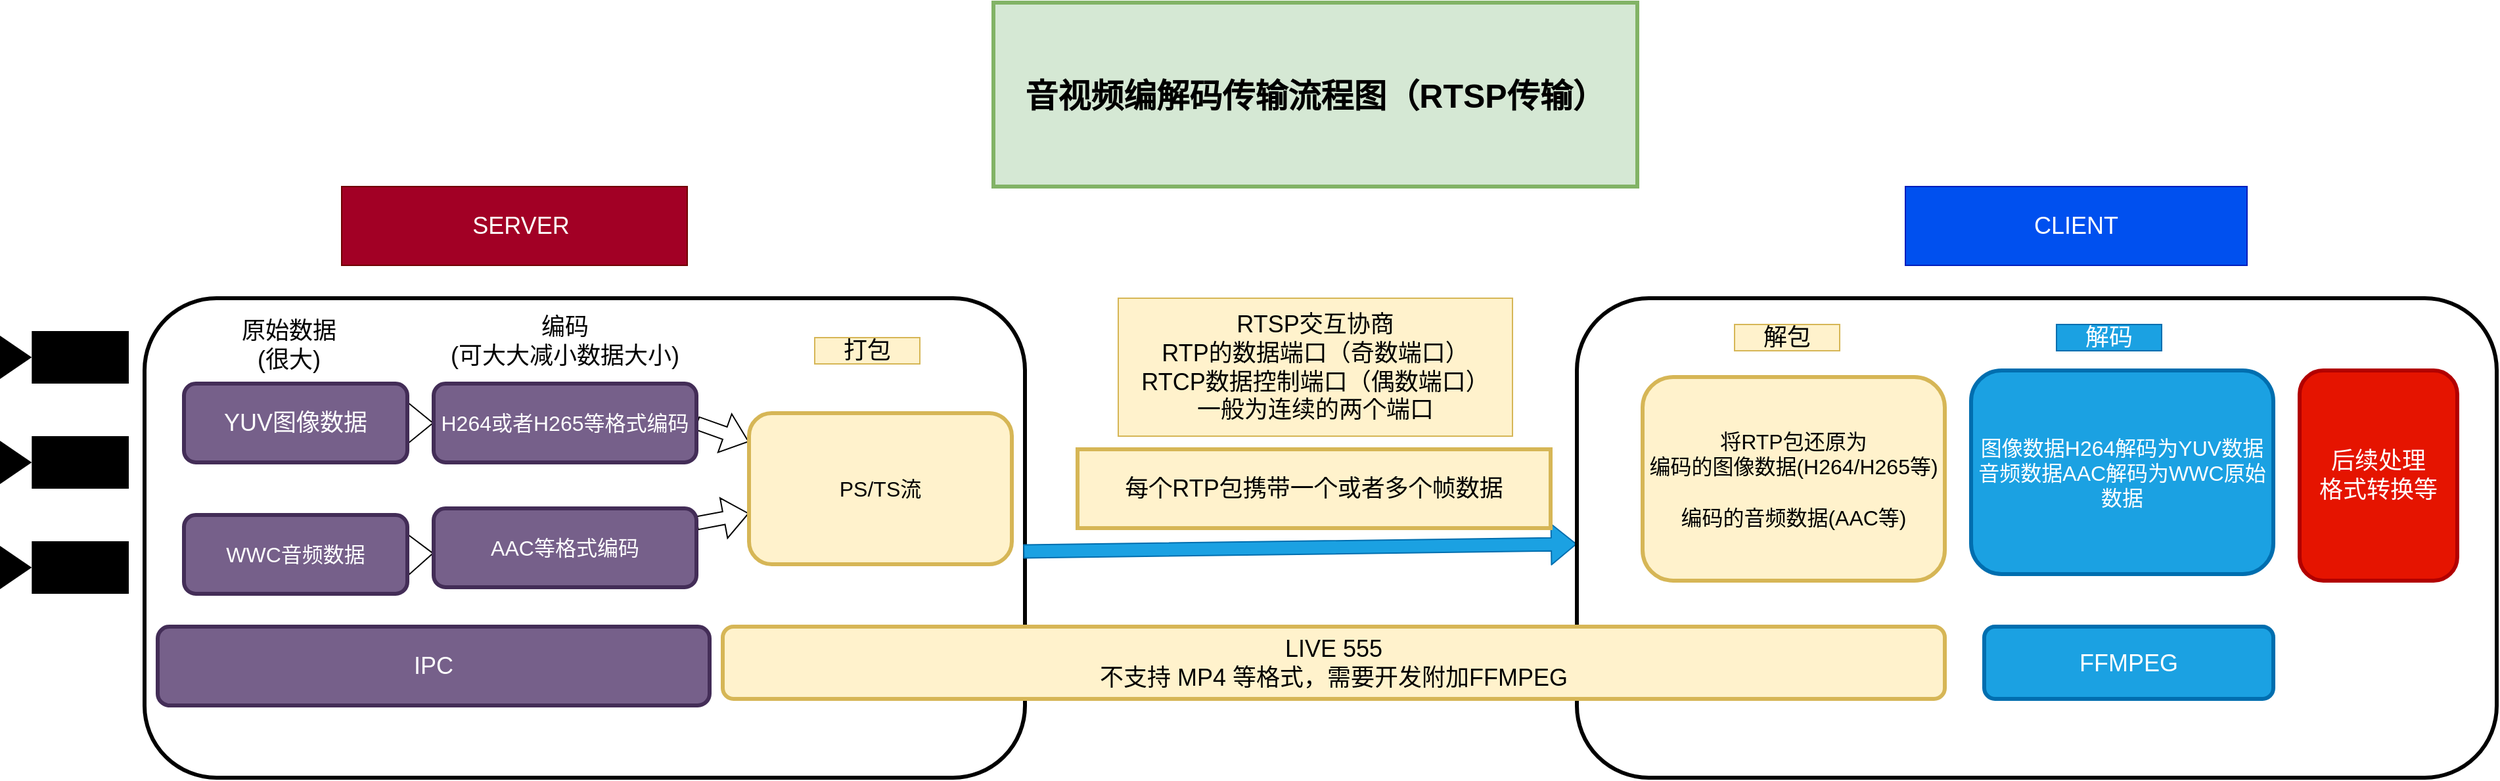 <mxfile version="15.1.2" type="github">
  <diagram id="PSfZSLlQDoP36kE74XVU" name="Page-1">
    <mxGraphModel dx="2889" dy="1112" grid="1" gridSize="10" guides="1" tooltips="1" connect="1" arrows="1" fold="1" page="1" pageScale="1" pageWidth="827" pageHeight="1169" math="0" shadow="0">
      <root>
        <mxCell id="0" />
        <mxCell id="1" parent="0" />
        <mxCell id="QF4vBQPAdgZfjIRWzR2f-1" value="&lt;div&gt;&amp;nbsp; SERVER&lt;/div&gt;" style="rounded=0;whiteSpace=wrap;html=1;fontSize=18;fillColor=#a20025;strokeColor=#6F0000;fontColor=#ffffff;" vertex="1" parent="1">
          <mxGeometry x="-460" y="250" width="263" height="60" as="geometry" />
        </mxCell>
        <mxCell id="QF4vBQPAdgZfjIRWzR2f-2" value="CLIENT" style="rounded=0;whiteSpace=wrap;html=1;fontSize=18;fillColor=#0050ef;strokeColor=#001DBC;fontColor=#ffffff;" vertex="1" parent="1">
          <mxGeometry x="730" y="250" width="260" height="60" as="geometry" />
        </mxCell>
        <mxCell id="QF4vBQPAdgZfjIRWzR2f-3" value="&lt;div style=&quot;font-size: 25px;&quot;&gt;音视频编解码传输流程图（RTSP传输）&lt;/div&gt;" style="rounded=0;whiteSpace=wrap;html=1;fillColor=#d5e8d4;strokeColor=#82b366;strokeWidth=3;fontSize=25;fontStyle=1;horizontal=1;verticalAlign=middle;" vertex="1" parent="1">
          <mxGeometry x="36" y="110" width="490" height="140" as="geometry" />
        </mxCell>
        <mxCell id="QF4vBQPAdgZfjIRWzR2f-4" value="" style="rounded=1;whiteSpace=wrap;html=1;fontSize=18;strokeWidth=3;" vertex="1" parent="1">
          <mxGeometry x="-610" y="335" width="670" height="365" as="geometry" />
        </mxCell>
        <mxCell id="QF4vBQPAdgZfjIRWzR2f-25" style="edgeStyle=none;shape=flexArrow;rounded=0;orthogonalLoop=1;jettySize=auto;html=1;exitX=1;exitY=0.5;exitDx=0;exitDy=0;entryX=0;entryY=0.5;entryDx=0;entryDy=0;fontSize=16;" edge="1" parent="1" source="QF4vBQPAdgZfjIRWzR2f-5" target="QF4vBQPAdgZfjIRWzR2f-21">
          <mxGeometry relative="1" as="geometry" />
        </mxCell>
        <mxCell id="QF4vBQPAdgZfjIRWzR2f-5" value="YUV图像数据" style="rounded=1;whiteSpace=wrap;html=1;fontSize=18;strokeWidth=3;fillColor=#76608a;strokeColor=#432D57;fontColor=#ffffff;" vertex="1" parent="1">
          <mxGeometry x="-580" y="400" width="170" height="60" as="geometry" />
        </mxCell>
        <mxCell id="QF4vBQPAdgZfjIRWzR2f-26" style="edgeStyle=none;shape=flexArrow;rounded=0;orthogonalLoop=1;jettySize=auto;html=1;exitX=1;exitY=0.5;exitDx=0;exitDy=0;fontSize=16;" edge="1" parent="1" source="QF4vBQPAdgZfjIRWzR2f-6" target="QF4vBQPAdgZfjIRWzR2f-23">
          <mxGeometry relative="1" as="geometry" />
        </mxCell>
        <mxCell id="QF4vBQPAdgZfjIRWzR2f-6" value="WWC音频数据" style="rounded=1;whiteSpace=wrap;html=1;fontSize=16;strokeWidth=3;fillColor=#76608a;strokeColor=#432D57;fontColor=#ffffff;" vertex="1" parent="1">
          <mxGeometry x="-580" y="500" width="170" height="60" as="geometry" />
        </mxCell>
        <mxCell id="QF4vBQPAdgZfjIRWzR2f-8" value="" style="shape=mxgraph.signs.tech.video_camera;html=1;pointerEvents=1;fillColor=#000000;strokeColor=none;verticalLabelPosition=bottom;verticalAlign=top;align=center;fontSize=16;rotation=-180;" vertex="1" parent="1">
          <mxGeometry x="-720" y="520" width="98" height="40" as="geometry" />
        </mxCell>
        <mxCell id="QF4vBQPAdgZfjIRWzR2f-9" value="" style="shape=mxgraph.signs.tech.video_camera;html=1;pointerEvents=1;fillColor=#000000;strokeColor=none;verticalLabelPosition=bottom;verticalAlign=top;align=center;fontSize=16;rotation=-180;" vertex="1" parent="1">
          <mxGeometry x="-720" y="440" width="98" height="40" as="geometry" />
        </mxCell>
        <mxCell id="QF4vBQPAdgZfjIRWzR2f-10" value="" style="shape=mxgraph.signs.tech.video_camera;html=1;pointerEvents=1;fillColor=#000000;strokeColor=none;verticalLabelPosition=bottom;verticalAlign=top;align=center;fontSize=16;rotation=-180;" vertex="1" parent="1">
          <mxGeometry x="-720" y="360" width="98" height="40" as="geometry" />
        </mxCell>
        <mxCell id="QF4vBQPAdgZfjIRWzR2f-33" style="edgeStyle=none;shape=flexArrow;rounded=0;orthogonalLoop=1;jettySize=auto;html=1;exitX=1;exitY=0.5;exitDx=0;exitDy=0;fontSize=18;" edge="1" parent="1" source="QF4vBQPAdgZfjIRWzR2f-21" target="QF4vBQPAdgZfjIRWzR2f-27">
          <mxGeometry relative="1" as="geometry" />
        </mxCell>
        <mxCell id="QF4vBQPAdgZfjIRWzR2f-21" value="H264或者H265等格式编码" style="rounded=1;whiteSpace=wrap;html=1;fontSize=16;strokeWidth=3;fillColor=#76608a;strokeColor=#432D57;fontColor=#ffffff;" vertex="1" parent="1">
          <mxGeometry x="-390" y="400" width="200" height="60" as="geometry" />
        </mxCell>
        <mxCell id="QF4vBQPAdgZfjIRWzR2f-32" value="" style="edgeStyle=none;shape=flexArrow;rounded=0;orthogonalLoop=1;jettySize=auto;html=1;fontSize=18;" edge="1" parent="1" source="QF4vBQPAdgZfjIRWzR2f-23" target="QF4vBQPAdgZfjIRWzR2f-27">
          <mxGeometry relative="1" as="geometry" />
        </mxCell>
        <mxCell id="QF4vBQPAdgZfjIRWzR2f-23" value="AAC等格式编码" style="rounded=1;whiteSpace=wrap;html=1;fontSize=16;strokeWidth=3;fillColor=#76608a;strokeColor=#432D57;fontColor=#ffffff;" vertex="1" parent="1">
          <mxGeometry x="-390" y="495" width="200" height="60" as="geometry" />
        </mxCell>
        <mxCell id="QF4vBQPAdgZfjIRWzR2f-27" value="&lt;div&gt;&lt;br&gt;&lt;/div&gt;&lt;div&gt;PS/TS流&lt;/div&gt;&lt;div&gt;&lt;br&gt;&lt;/div&gt;" style="rounded=1;whiteSpace=wrap;html=1;fontSize=16;strokeWidth=3;fillColor=#fff2cc;strokeColor=#d6b656;" vertex="1" parent="1">
          <mxGeometry x="-150" y="422.5" width="200" height="115" as="geometry" />
        </mxCell>
        <mxCell id="QF4vBQPAdgZfjIRWzR2f-29" value="&lt;div&gt;原始数据&lt;/div&gt;&lt;div&gt;(很大)&lt;br&gt;&lt;/div&gt;" style="text;html=1;strokeColor=none;fillColor=none;align=center;verticalAlign=middle;whiteSpace=wrap;rounded=0;fontSize=18;" vertex="1" parent="1">
          <mxGeometry x="-540" y="357.5" width="80" height="27.5" as="geometry" />
        </mxCell>
        <mxCell id="QF4vBQPAdgZfjIRWzR2f-30" value="&lt;div&gt;编码&lt;/div&gt;&lt;div&gt;(可大大减小数据大小)&lt;/div&gt;" style="text;html=1;strokeColor=none;fillColor=none;align=center;verticalAlign=middle;whiteSpace=wrap;rounded=0;fontSize=18;" vertex="1" parent="1">
          <mxGeometry x="-410" y="345" width="240" height="45" as="geometry" />
        </mxCell>
        <mxCell id="QF4vBQPAdgZfjIRWzR2f-31" value="打包" style="text;html=1;strokeColor=#d6b656;fillColor=#fff2cc;align=center;verticalAlign=middle;whiteSpace=wrap;rounded=0;fontSize=18;" vertex="1" parent="1">
          <mxGeometry x="-100" y="365" width="80" height="20" as="geometry" />
        </mxCell>
        <mxCell id="QF4vBQPAdgZfjIRWzR2f-34" value="" style="shape=flexArrow;endArrow=classic;html=1;fontSize=18;exitX=0.998;exitY=0.528;exitDx=0;exitDy=0;exitPerimeter=0;fillColor=#1ba1e2;strokeColor=#006EAF;" edge="1" parent="1" source="QF4vBQPAdgZfjIRWzR2f-4" target="QF4vBQPAdgZfjIRWzR2f-35">
          <mxGeometry width="50" height="50" relative="1" as="geometry">
            <mxPoint x="330" y="590" as="sourcePoint" />
            <mxPoint x="380" y="540" as="targetPoint" />
          </mxGeometry>
        </mxCell>
        <mxCell id="QF4vBQPAdgZfjIRWzR2f-35" value="" style="rounded=1;whiteSpace=wrap;html=1;fontSize=18;strokeWidth=3;" vertex="1" parent="1">
          <mxGeometry x="480" y="335" width="700" height="365" as="geometry" />
        </mxCell>
        <mxCell id="QF4vBQPAdgZfjIRWzR2f-36" value="&lt;div&gt;RTSP交互协商&lt;/div&gt;&lt;div&gt;RTP的数据端口（奇数端口）&lt;/div&gt;&lt;div&gt;RTCP数据控制端口（偶数端口）&lt;/div&gt;&lt;div&gt;一般为连续的两个端口&lt;br&gt;&lt;/div&gt;" style="text;html=1;strokeColor=#d6b656;fillColor=#fff2cc;align=center;verticalAlign=middle;whiteSpace=wrap;rounded=0;fontSize=18;" vertex="1" parent="1">
          <mxGeometry x="131" y="335" width="300" height="105" as="geometry" />
        </mxCell>
        <mxCell id="QF4vBQPAdgZfjIRWzR2f-38" value="&lt;div&gt;LIVE 555&lt;/div&gt;&lt;div&gt;不支持 MP4 等格式，需要开发附加FFMPEG&lt;/div&gt;" style="rounded=1;whiteSpace=wrap;html=1;fontSize=18;strokeWidth=3;fillColor=#fff2cc;strokeColor=#d6b656;" vertex="1" parent="1">
          <mxGeometry x="-170" y="585" width="930" height="55" as="geometry" />
        </mxCell>
        <mxCell id="QF4vBQPAdgZfjIRWzR2f-39" value="&lt;div&gt;将RTP包还原为&lt;/div&gt;&lt;div&gt;编码的图像数据(H264/H265等)&lt;/div&gt;&lt;div&gt;&lt;br&gt;&lt;/div&gt;&lt;div&gt;编码的音频数据(AAC等)&lt;br&gt;&lt;/div&gt;" style="rounded=1;whiteSpace=wrap;html=1;fontSize=16;strokeWidth=3;fillColor=#fff2cc;strokeColor=#d6b656;" vertex="1" parent="1">
          <mxGeometry x="530" y="395" width="230" height="155" as="geometry" />
        </mxCell>
        <mxCell id="QF4vBQPAdgZfjIRWzR2f-40" value="解包" style="text;html=1;strokeColor=#d6b656;fillColor=#fff2cc;align=center;verticalAlign=middle;whiteSpace=wrap;rounded=0;fontSize=18;" vertex="1" parent="1">
          <mxGeometry x="600" y="355" width="80" height="20" as="geometry" />
        </mxCell>
        <mxCell id="QF4vBQPAdgZfjIRWzR2f-42" value="每个RTP包携带一个或者多个帧数据" style="rounded=0;whiteSpace=wrap;html=1;fontSize=18;strokeWidth=3;fillColor=#fff2cc;strokeColor=#d6b656;" vertex="1" parent="1">
          <mxGeometry x="100" y="450" width="360" height="60" as="geometry" />
        </mxCell>
        <mxCell id="QF4vBQPAdgZfjIRWzR2f-44" value="解码" style="text;html=1;align=center;verticalAlign=middle;whiteSpace=wrap;rounded=0;fontSize=18;fillColor=#1ba1e2;strokeColor=#006EAF;fontColor=#ffffff;" vertex="1" parent="1">
          <mxGeometry x="845" y="355" width="80" height="20" as="geometry" />
        </mxCell>
        <mxCell id="QF4vBQPAdgZfjIRWzR2f-45" value="FFMPEG" style="rounded=1;whiteSpace=wrap;html=1;fontSize=18;strokeWidth=3;fillColor=#1ba1e2;strokeColor=#006EAF;fontColor=#ffffff;" vertex="1" parent="1">
          <mxGeometry x="790" y="585" width="220" height="55" as="geometry" />
        </mxCell>
        <mxCell id="QF4vBQPAdgZfjIRWzR2f-46" value="&lt;div&gt;图像数据H264解码为YUV数据&lt;/div&gt;&lt;div&gt;音频数据AAC解码为WWC原始数据&lt;br&gt;&lt;/div&gt;" style="rounded=1;whiteSpace=wrap;html=1;fontSize=16;strokeWidth=3;fillColor=#1ba1e2;strokeColor=#006EAF;fontColor=#ffffff;" vertex="1" parent="1">
          <mxGeometry x="780" y="390" width="230" height="155" as="geometry" />
        </mxCell>
        <mxCell id="QF4vBQPAdgZfjIRWzR2f-47" value="IPC" style="rounded=1;whiteSpace=wrap;html=1;fontSize=18;strokeWidth=3;fillColor=#76608a;strokeColor=#432D57;fontColor=#ffffff;" vertex="1" parent="1">
          <mxGeometry x="-600" y="585" width="420" height="60" as="geometry" />
        </mxCell>
        <mxCell id="QF4vBQPAdgZfjIRWzR2f-48" style="edgeStyle=none;shape=flexArrow;rounded=0;orthogonalLoop=1;jettySize=auto;html=1;exitX=1;exitY=0.5;exitDx=0;exitDy=0;fontSize=18;" edge="1" parent="1" source="QF4vBQPAdgZfjIRWzR2f-47" target="QF4vBQPAdgZfjIRWzR2f-47">
          <mxGeometry relative="1" as="geometry" />
        </mxCell>
        <mxCell id="QF4vBQPAdgZfjIRWzR2f-49" value="&lt;div&gt;后续处理&lt;/div&gt;&lt;div&gt;格式转换等&lt;br&gt;&lt;/div&gt;" style="rounded=1;whiteSpace=wrap;html=1;fontSize=18;strokeWidth=3;fillColor=#e51400;strokeColor=#B20000;fontColor=#ffffff;" vertex="1" parent="1">
          <mxGeometry x="1030" y="390" width="120" height="160" as="geometry" />
        </mxCell>
      </root>
    </mxGraphModel>
  </diagram>
</mxfile>
